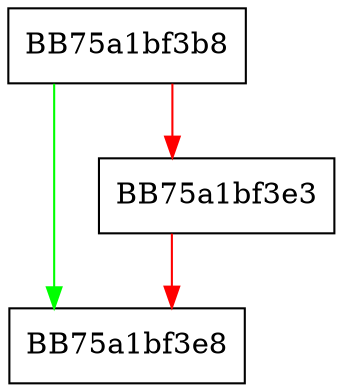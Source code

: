 digraph reset {
  node [shape="box"];
  graph [splines=ortho];
  BB75a1bf3b8 -> BB75a1bf3e8 [color="green"];
  BB75a1bf3b8 -> BB75a1bf3e3 [color="red"];
  BB75a1bf3e3 -> BB75a1bf3e8 [color="red"];
}